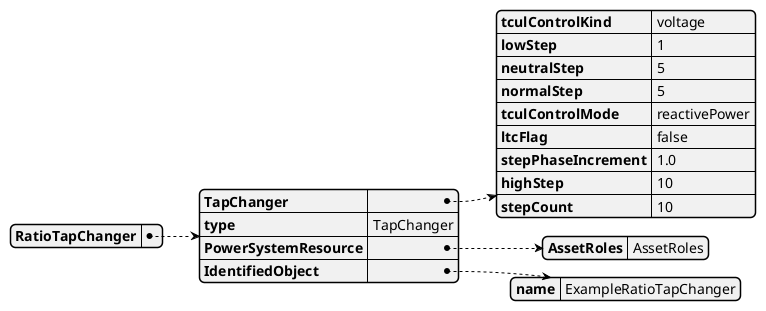 @startjson
{
  "RatioTapChanger": {
    "TapChanger": {
      "tculControlKind": "voltage",
      "lowStep": "1",
      "neutralStep": "5",
      "normalStep": "5",
      "tculControlMode": "reactivePower",
      "ltcFlag": "false",
      "stepPhaseIncrement": "1.0",
      "highStep": "10",
      "stepCount": "10"
    },
    "type": "TapChanger",
    "PowerSystemResource": {
      "AssetRoles": "AssetRoles"
    },
    "IdentifiedObject": {
      "name": "ExampleRatioTapChanger"
    }
  }
}
@endjson
